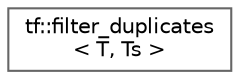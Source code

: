 digraph "类继承关系图"
{
 // LATEX_PDF_SIZE
  bgcolor="transparent";
  edge [fontname=Helvetica,fontsize=10,labelfontname=Helvetica,labelfontsize=10];
  node [fontname=Helvetica,fontsize=10,shape=box,height=0.2,width=0.4];
  rankdir="LR";
  Node0 [id="Node000000",label="tf::filter_duplicates\l\< T, Ts \>",height=0.2,width=0.4,color="grey40", fillcolor="white", style="filled",URL="$structtf_1_1filter__duplicates.html",tooltip=" "];
}
